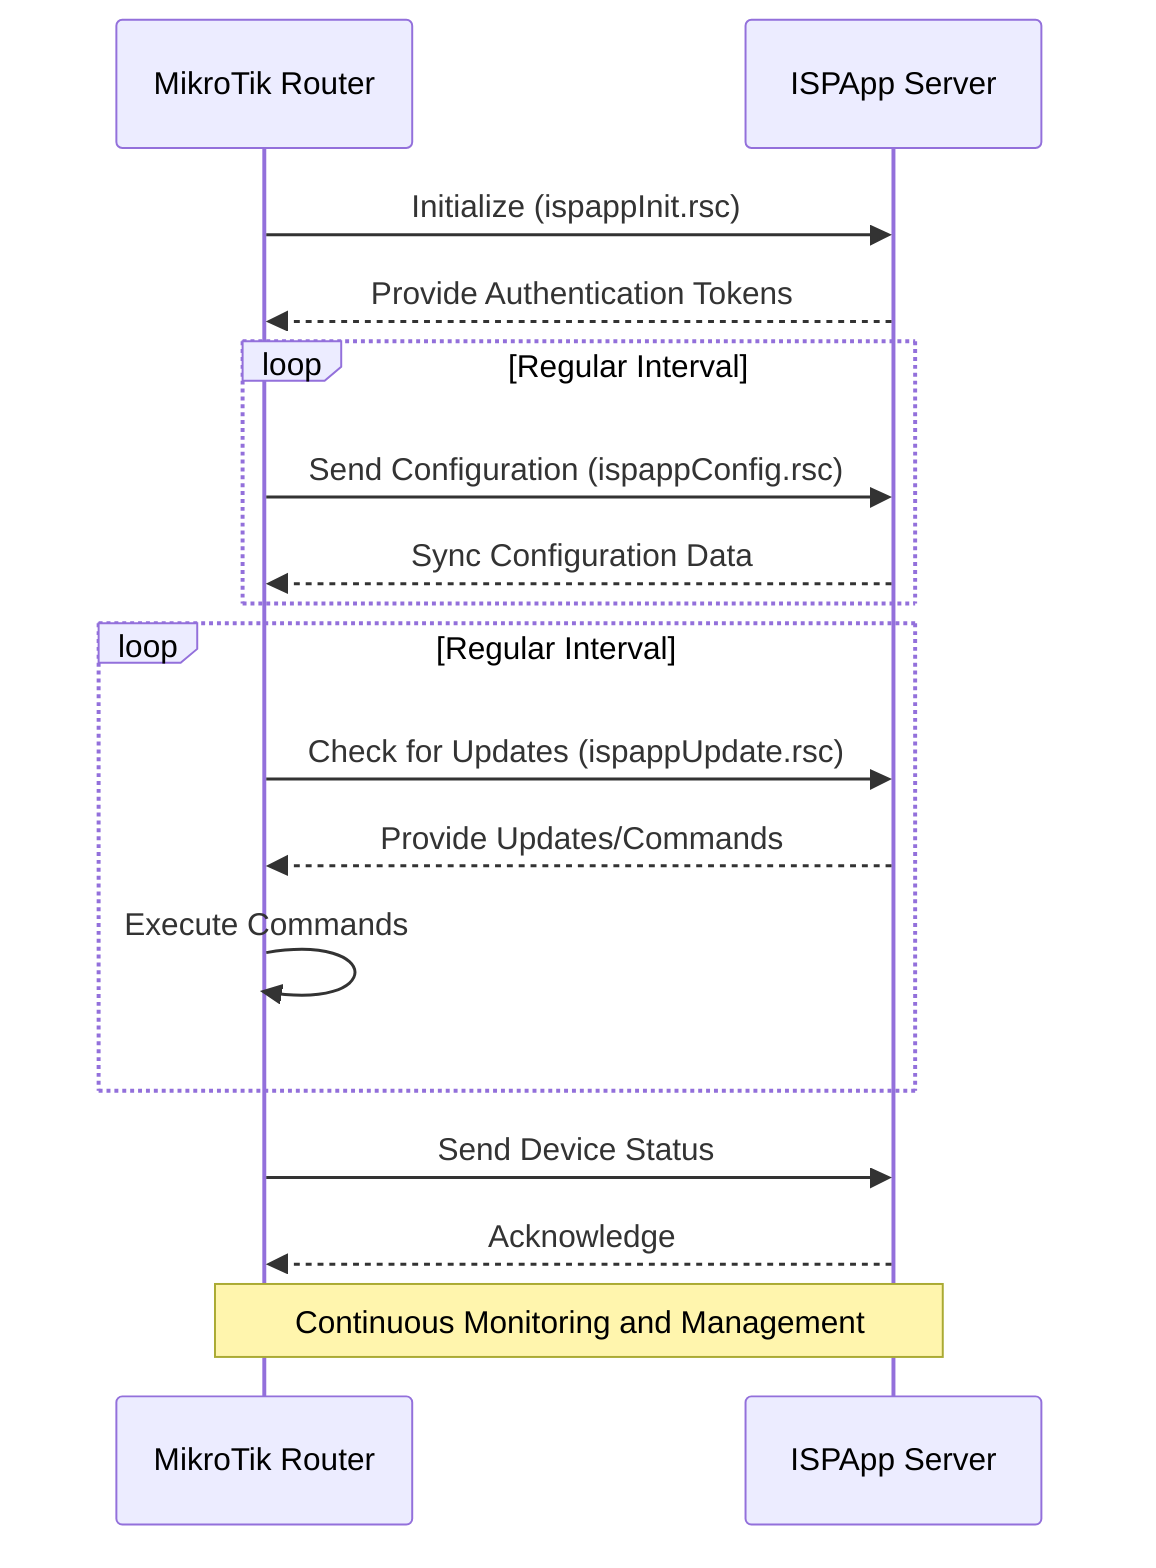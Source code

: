sequenceDiagram
    participant R as MikroTik Router
    participant S as ISPApp Server

    R->>S: Initialize (ispappInit.rsc)
    S-->>R: Provide Authentication Tokens

    loop Regular Interval
        R->>S: Send Configuration (ispappConfig.rsc)
        S-->>R: Sync Configuration Data
    end

    loop Regular Interval
        R->>S: Check for Updates (ispappUpdate.rsc)
        S-->>R: Provide Updates/Commands
        R->>R: Execute Commands
    end

    R->>S: Send Device Status
    S-->>R: Acknowledge

    Note over R,S: Continuous Monitoring and Management